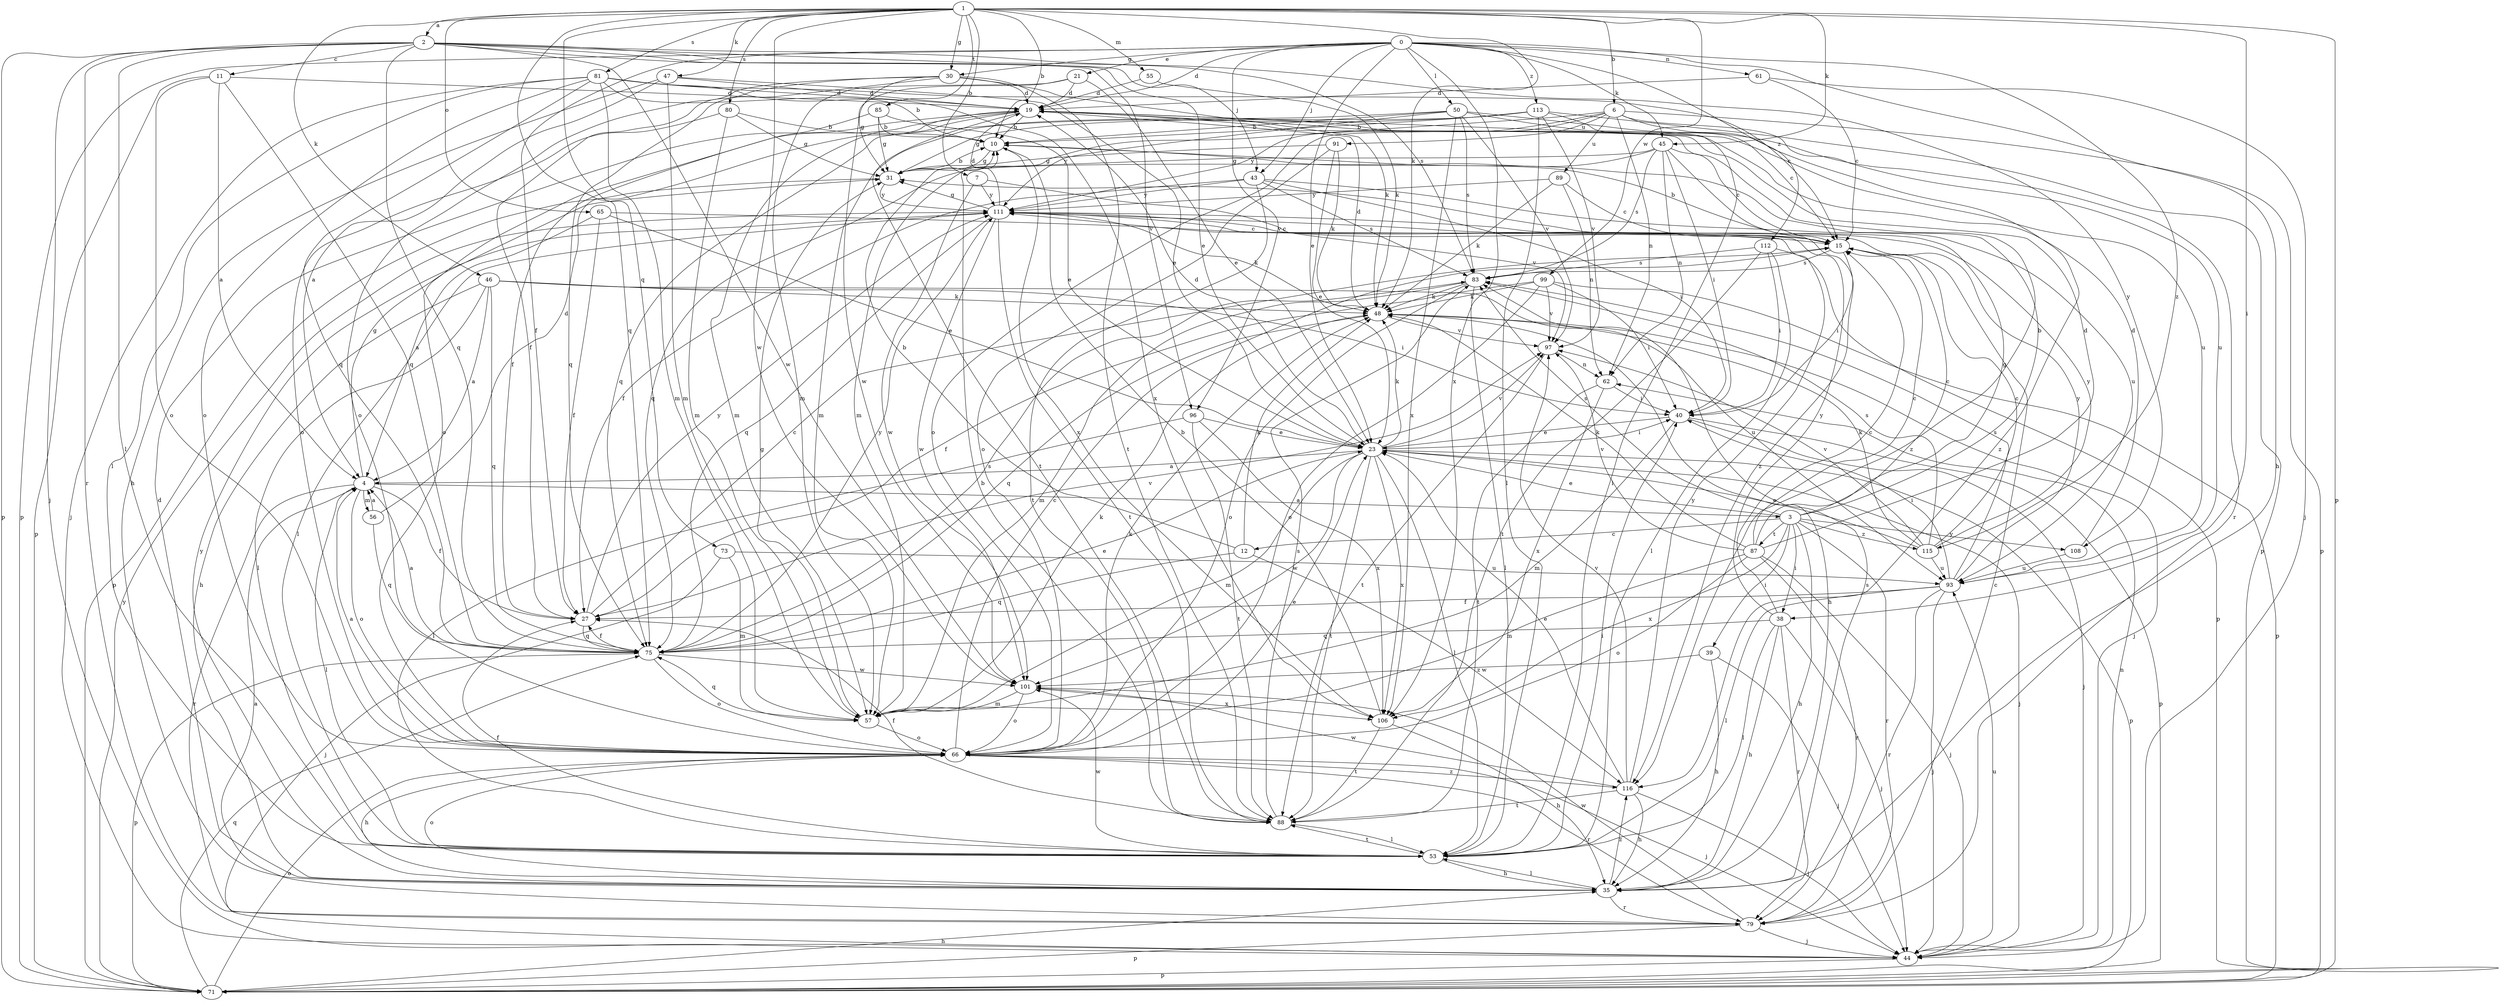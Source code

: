 strict digraph  {
0;
1;
2;
3;
4;
6;
7;
10;
11;
12;
15;
19;
21;
23;
27;
30;
31;
35;
38;
39;
40;
43;
44;
45;
46;
47;
48;
50;
53;
55;
56;
57;
61;
62;
65;
66;
71;
73;
75;
79;
80;
81;
83;
85;
87;
88;
89;
91;
93;
96;
97;
99;
101;
106;
108;
111;
112;
113;
115;
116;
0 -> 19  [label=d];
0 -> 21  [label=e];
0 -> 23  [label=e];
0 -> 27  [label=f];
0 -> 30  [label=g];
0 -> 35  [label=h];
0 -> 43  [label=j];
0 -> 45  [label=k];
0 -> 50  [label=l];
0 -> 61  [label=n];
0 -> 71  [label=p];
0 -> 96  [label=v];
0 -> 106  [label=x];
0 -> 112  [label=z];
0 -> 113  [label=z];
0 -> 115  [label=z];
1 -> 2  [label=a];
1 -> 6  [label=b];
1 -> 7  [label=b];
1 -> 10  [label=b];
1 -> 30  [label=g];
1 -> 38  [label=i];
1 -> 45  [label=k];
1 -> 46  [label=k];
1 -> 47  [label=k];
1 -> 48  [label=k];
1 -> 55  [label=m];
1 -> 65  [label=o];
1 -> 71  [label=p];
1 -> 73  [label=q];
1 -> 75  [label=q];
1 -> 80  [label=s];
1 -> 81  [label=s];
1 -> 85  [label=t];
1 -> 99  [label=w];
1 -> 101  [label=w];
2 -> 11  [label=c];
2 -> 23  [label=e];
2 -> 43  [label=j];
2 -> 44  [label=j];
2 -> 53  [label=l];
2 -> 71  [label=p];
2 -> 75  [label=q];
2 -> 79  [label=r];
2 -> 83  [label=s];
2 -> 96  [label=v];
2 -> 101  [label=w];
2 -> 108  [label=y];
3 -> 10  [label=b];
3 -> 12  [label=c];
3 -> 15  [label=c];
3 -> 23  [label=e];
3 -> 35  [label=h];
3 -> 38  [label=i];
3 -> 39  [label=i];
3 -> 79  [label=r];
3 -> 83  [label=s];
3 -> 87  [label=t];
3 -> 106  [label=x];
3 -> 108  [label=y];
3 -> 115  [label=z];
4 -> 3  [label=a];
4 -> 27  [label=f];
4 -> 31  [label=g];
4 -> 53  [label=l];
4 -> 56  [label=m];
4 -> 66  [label=o];
4 -> 79  [label=r];
6 -> 57  [label=m];
6 -> 62  [label=n];
6 -> 66  [label=o];
6 -> 71  [label=p];
6 -> 89  [label=u];
6 -> 91  [label=u];
6 -> 93  [label=u];
6 -> 111  [label=y];
6 -> 116  [label=z];
7 -> 97  [label=v];
7 -> 101  [label=w];
7 -> 111  [label=y];
10 -> 31  [label=g];
10 -> 106  [label=x];
11 -> 4  [label=a];
11 -> 19  [label=d];
11 -> 66  [label=o];
11 -> 71  [label=p];
11 -> 75  [label=q];
12 -> 10  [label=b];
12 -> 48  [label=k];
12 -> 75  [label=q];
12 -> 116  [label=z];
15 -> 10  [label=b];
15 -> 40  [label=i];
15 -> 83  [label=s];
19 -> 10  [label=b];
19 -> 57  [label=m];
19 -> 66  [label=o];
19 -> 88  [label=t];
19 -> 93  [label=u];
19 -> 116  [label=z];
21 -> 19  [label=d];
21 -> 23  [label=e];
21 -> 57  [label=m];
21 -> 101  [label=w];
23 -> 4  [label=a];
23 -> 19  [label=d];
23 -> 40  [label=i];
23 -> 44  [label=j];
23 -> 48  [label=k];
23 -> 53  [label=l];
23 -> 57  [label=m];
23 -> 71  [label=p];
23 -> 88  [label=t];
23 -> 97  [label=v];
23 -> 101  [label=w];
23 -> 106  [label=x];
27 -> 15  [label=c];
27 -> 75  [label=q];
27 -> 97  [label=v];
27 -> 111  [label=y];
30 -> 19  [label=d];
30 -> 27  [label=f];
30 -> 31  [label=g];
30 -> 48  [label=k];
30 -> 66  [label=o];
30 -> 75  [label=q];
30 -> 88  [label=t];
31 -> 10  [label=b];
31 -> 71  [label=p];
31 -> 111  [label=y];
35 -> 19  [label=d];
35 -> 53  [label=l];
35 -> 66  [label=o];
35 -> 79  [label=r];
35 -> 83  [label=s];
35 -> 111  [label=y];
35 -> 116  [label=z];
38 -> 15  [label=c];
38 -> 35  [label=h];
38 -> 44  [label=j];
38 -> 53  [label=l];
38 -> 75  [label=q];
38 -> 79  [label=r];
38 -> 111  [label=y];
39 -> 35  [label=h];
39 -> 44  [label=j];
39 -> 101  [label=w];
40 -> 23  [label=e];
40 -> 44  [label=j];
40 -> 57  [label=m];
40 -> 71  [label=p];
43 -> 27  [label=f];
43 -> 40  [label=i];
43 -> 83  [label=s];
43 -> 88  [label=t];
43 -> 93  [label=u];
43 -> 111  [label=y];
44 -> 62  [label=n];
44 -> 71  [label=p];
44 -> 93  [label=u];
45 -> 15  [label=c];
45 -> 31  [label=g];
45 -> 40  [label=i];
45 -> 62  [label=n];
45 -> 75  [label=q];
45 -> 83  [label=s];
45 -> 116  [label=z];
46 -> 4  [label=a];
46 -> 35  [label=h];
46 -> 40  [label=i];
46 -> 48  [label=k];
46 -> 53  [label=l];
46 -> 75  [label=q];
46 -> 93  [label=u];
47 -> 4  [label=a];
47 -> 19  [label=d];
47 -> 23  [label=e];
47 -> 35  [label=h];
47 -> 57  [label=m];
48 -> 19  [label=d];
48 -> 35  [label=h];
48 -> 44  [label=j];
48 -> 75  [label=q];
48 -> 97  [label=v];
50 -> 10  [label=b];
50 -> 53  [label=l];
50 -> 57  [label=m];
50 -> 79  [label=r];
50 -> 83  [label=s];
50 -> 97  [label=v];
50 -> 106  [label=x];
50 -> 111  [label=y];
53 -> 27  [label=f];
53 -> 35  [label=h];
53 -> 40  [label=i];
53 -> 88  [label=t];
53 -> 101  [label=w];
55 -> 19  [label=d];
55 -> 48  [label=k];
56 -> 4  [label=a];
56 -> 19  [label=d];
56 -> 75  [label=q];
57 -> 31  [label=g];
57 -> 48  [label=k];
57 -> 66  [label=o];
57 -> 75  [label=q];
61 -> 15  [label=c];
61 -> 19  [label=d];
61 -> 44  [label=j];
62 -> 40  [label=i];
62 -> 88  [label=t];
62 -> 106  [label=x];
65 -> 4  [label=a];
65 -> 15  [label=c];
65 -> 23  [label=e];
65 -> 27  [label=f];
66 -> 4  [label=a];
66 -> 15  [label=c];
66 -> 23  [label=e];
66 -> 35  [label=h];
66 -> 44  [label=j];
66 -> 48  [label=k];
66 -> 79  [label=r];
66 -> 116  [label=z];
71 -> 35  [label=h];
71 -> 66  [label=o];
71 -> 75  [label=q];
71 -> 111  [label=y];
73 -> 44  [label=j];
73 -> 57  [label=m];
73 -> 93  [label=u];
75 -> 4  [label=a];
75 -> 23  [label=e];
75 -> 27  [label=f];
75 -> 66  [label=o];
75 -> 71  [label=p];
75 -> 83  [label=s];
75 -> 101  [label=w];
75 -> 111  [label=y];
79 -> 4  [label=a];
79 -> 15  [label=c];
79 -> 44  [label=j];
79 -> 71  [label=p];
79 -> 101  [label=w];
80 -> 10  [label=b];
80 -> 31  [label=g];
80 -> 57  [label=m];
80 -> 66  [label=o];
81 -> 10  [label=b];
81 -> 15  [label=c];
81 -> 19  [label=d];
81 -> 44  [label=j];
81 -> 53  [label=l];
81 -> 57  [label=m];
81 -> 66  [label=o];
81 -> 75  [label=q];
81 -> 106  [label=x];
83 -> 48  [label=k];
83 -> 53  [label=l];
83 -> 57  [label=m];
83 -> 66  [label=o];
85 -> 10  [label=b];
85 -> 23  [label=e];
85 -> 27  [label=f];
85 -> 31  [label=g];
87 -> 15  [label=c];
87 -> 19  [label=d];
87 -> 31  [label=g];
87 -> 44  [label=j];
87 -> 48  [label=k];
87 -> 57  [label=m];
87 -> 66  [label=o];
87 -> 79  [label=r];
87 -> 97  [label=v];
88 -> 10  [label=b];
88 -> 27  [label=f];
88 -> 53  [label=l];
88 -> 83  [label=s];
89 -> 15  [label=c];
89 -> 48  [label=k];
89 -> 62  [label=n];
89 -> 111  [label=y];
91 -> 23  [label=e];
91 -> 31  [label=g];
91 -> 48  [label=k];
91 -> 66  [label=o];
93 -> 27  [label=f];
93 -> 40  [label=i];
93 -> 44  [label=j];
93 -> 53  [label=l];
93 -> 79  [label=r];
93 -> 83  [label=s];
93 -> 111  [label=y];
96 -> 23  [label=e];
96 -> 53  [label=l];
96 -> 88  [label=t];
96 -> 106  [label=x];
97 -> 62  [label=n];
97 -> 88  [label=t];
99 -> 27  [label=f];
99 -> 40  [label=i];
99 -> 48  [label=k];
99 -> 66  [label=o];
99 -> 71  [label=p];
99 -> 97  [label=v];
101 -> 57  [label=m];
101 -> 66  [label=o];
101 -> 106  [label=x];
106 -> 10  [label=b];
106 -> 35  [label=h];
106 -> 88  [label=t];
108 -> 19  [label=d];
108 -> 93  [label=u];
111 -> 15  [label=c];
111 -> 19  [label=d];
111 -> 31  [label=g];
111 -> 48  [label=k];
111 -> 53  [label=l];
111 -> 75  [label=q];
111 -> 88  [label=t];
111 -> 101  [label=w];
112 -> 40  [label=i];
112 -> 53  [label=l];
112 -> 71  [label=p];
112 -> 83  [label=s];
112 -> 88  [label=t];
113 -> 10  [label=b];
113 -> 15  [label=c];
113 -> 31  [label=g];
113 -> 53  [label=l];
113 -> 71  [label=p];
113 -> 75  [label=q];
113 -> 97  [label=v];
115 -> 15  [label=c];
115 -> 23  [label=e];
115 -> 48  [label=k];
115 -> 83  [label=s];
115 -> 93  [label=u];
115 -> 97  [label=v];
115 -> 111  [label=y];
116 -> 23  [label=e];
116 -> 35  [label=h];
116 -> 44  [label=j];
116 -> 88  [label=t];
116 -> 97  [label=v];
116 -> 101  [label=w];
116 -> 111  [label=y];
}
